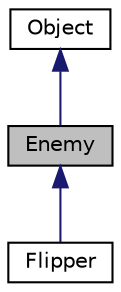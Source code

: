 digraph "Enemy"
{
 // LATEX_PDF_SIZE
  edge [fontname="Helvetica",fontsize="10",labelfontname="Helvetica",labelfontsize="10"];
  node [fontname="Helvetica",fontsize="10",shape=record];
  Node1 [label="Enemy",height=0.2,width=0.4,color="black", fillcolor="grey75", style="filled", fontcolor="black",tooltip=" "];
  Node2 -> Node1 [dir="back",color="midnightblue",fontsize="10",style="solid"];
  Node2 [label="Object",height=0.2,width=0.4,color="black", fillcolor="white", style="filled",URL="$classObject.html",tooltip=" "];
  Node1 -> Node3 [dir="back",color="midnightblue",fontsize="10",style="solid"];
  Node3 [label="Flipper",height=0.2,width=0.4,color="black", fillcolor="white", style="filled",URL="$classFlipper.html",tooltip=" "];
}
